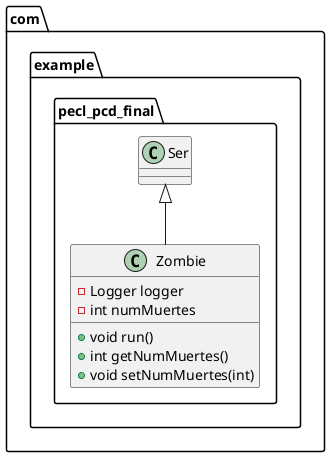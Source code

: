 @startuml
class com.example.pecl_pcd_final.Zombie {
- Logger logger
- int numMuertes
+ void run()
+ int getNumMuertes()
+ void setNumMuertes(int)
}




com.example.pecl_pcd_final.Ser <|-- com.example.pecl_pcd_final.Zombie
@enduml